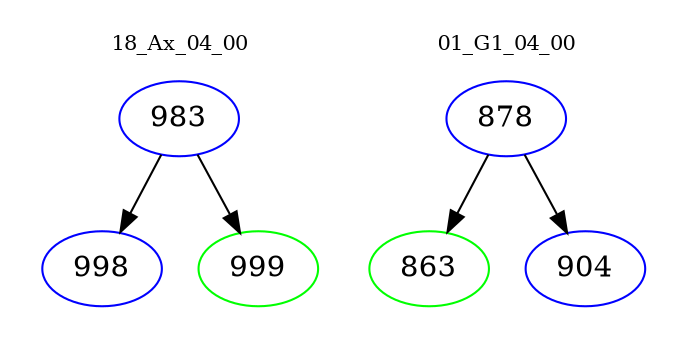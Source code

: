 digraph{
subgraph cluster_0 {
color = white
label = "18_Ax_04_00";
fontsize=10;
T0_983 [label="983", color="blue"]
T0_983 -> T0_998 [color="black"]
T0_998 [label="998", color="blue"]
T0_983 -> T0_999 [color="black"]
T0_999 [label="999", color="green"]
}
subgraph cluster_1 {
color = white
label = "01_G1_04_00";
fontsize=10;
T1_878 [label="878", color="blue"]
T1_878 -> T1_863 [color="black"]
T1_863 [label="863", color="green"]
T1_878 -> T1_904 [color="black"]
T1_904 [label="904", color="blue"]
}
}
